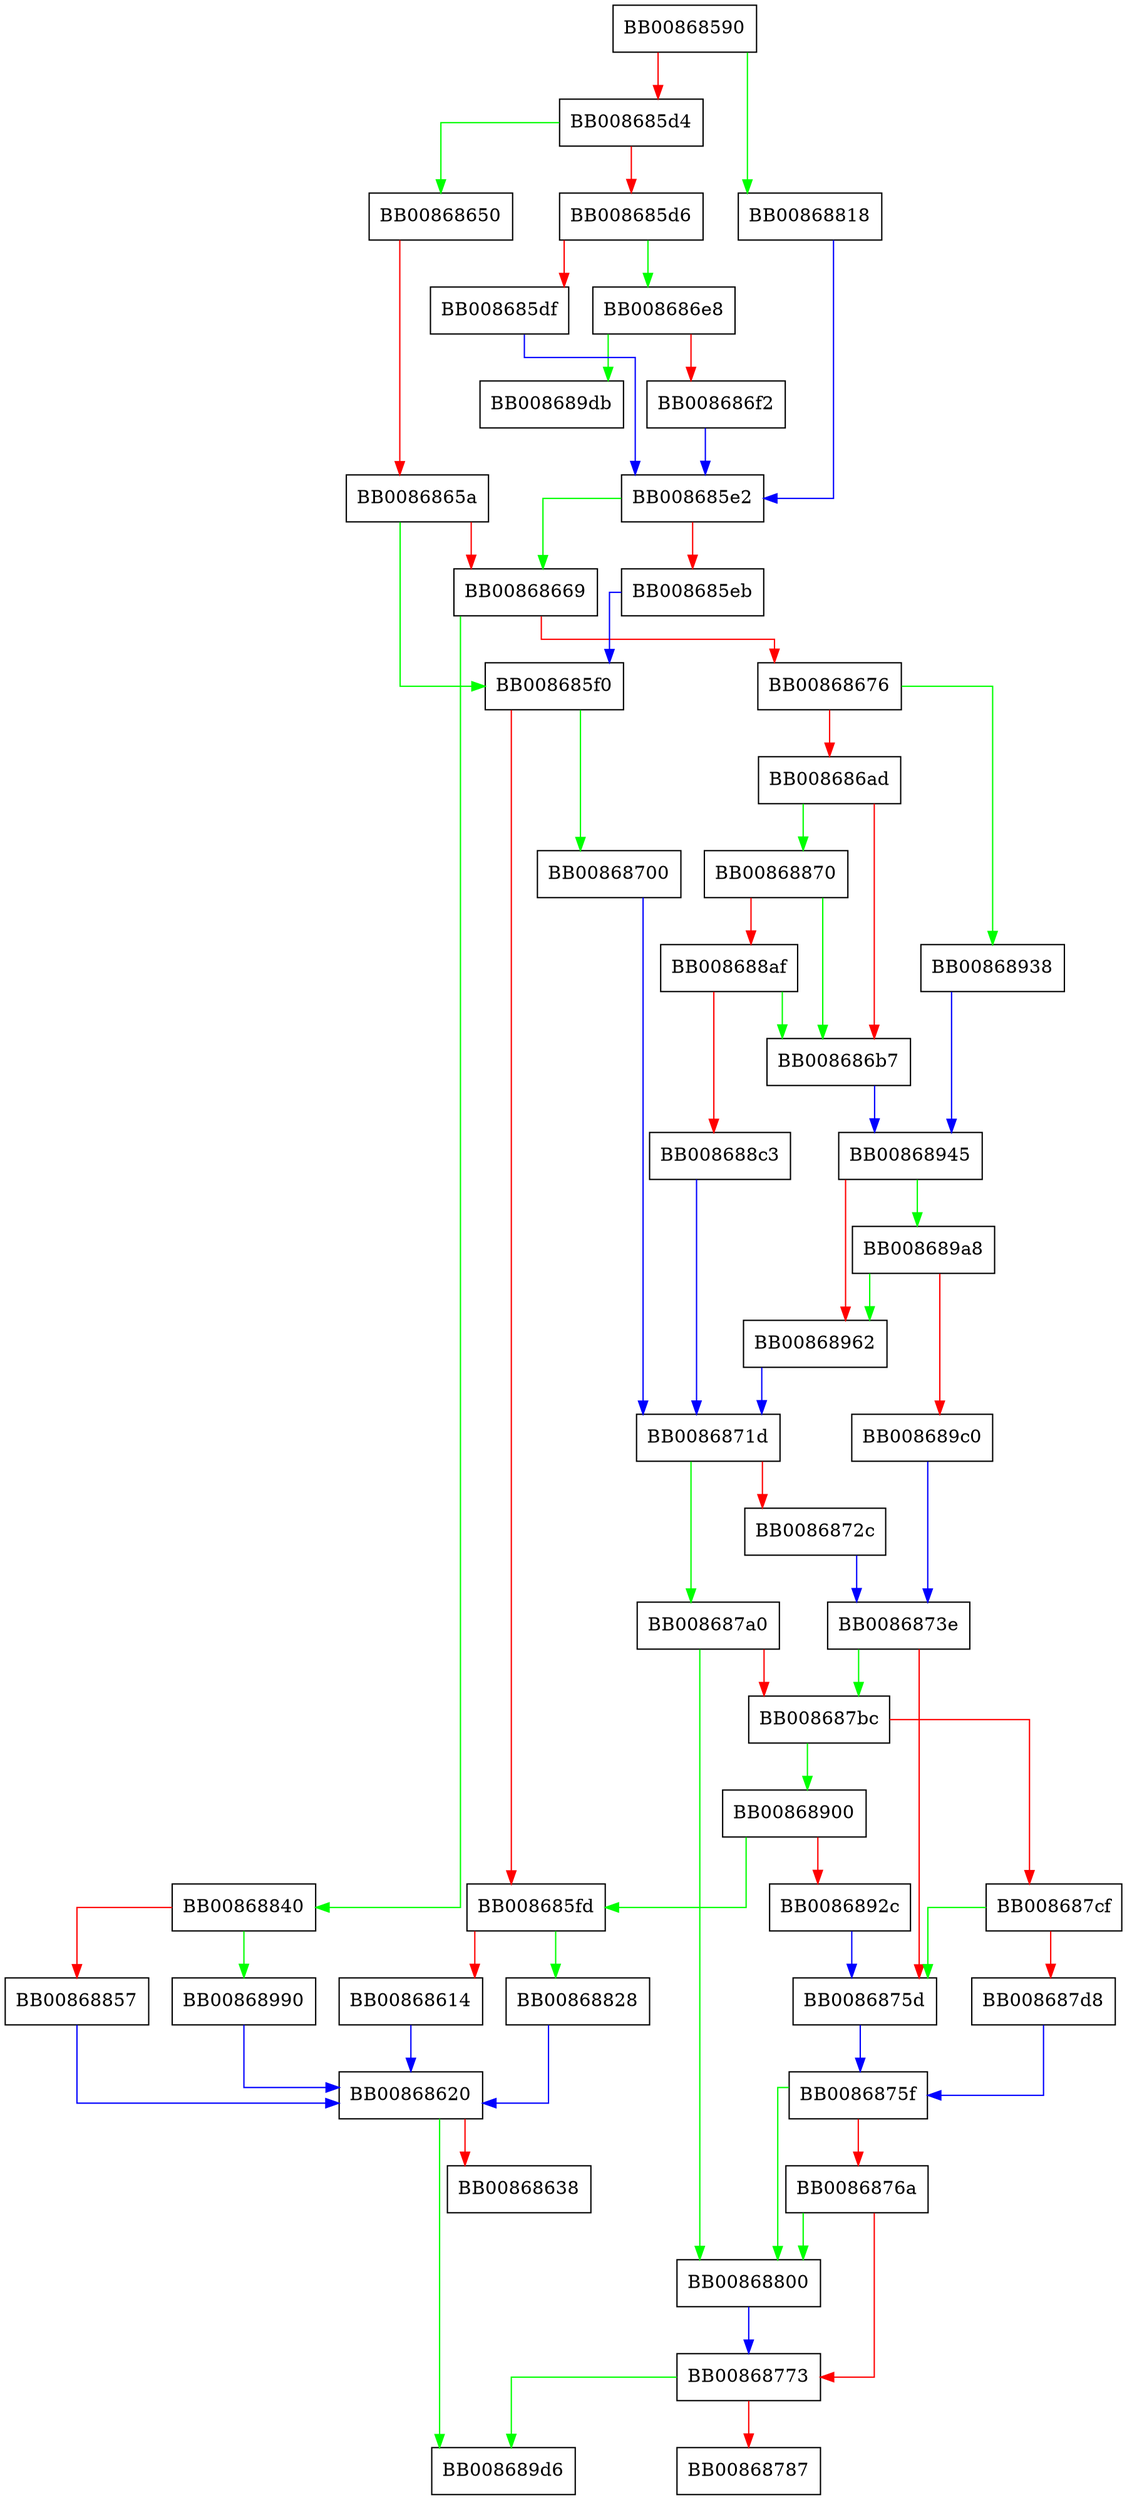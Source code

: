 digraph round_and_return {
  node [shape="box"];
  graph [splines=ortho];
  BB00868590 -> BB00868818 [color="green"];
  BB00868590 -> BB008685d4 [color="red"];
  BB008685d4 -> BB00868650 [color="green"];
  BB008685d4 -> BB008685d6 [color="red"];
  BB008685d6 -> BB008686e8 [color="green"];
  BB008685d6 -> BB008685df [color="red"];
  BB008685df -> BB008685e2 [color="blue"];
  BB008685e2 -> BB00868669 [color="green"];
  BB008685e2 -> BB008685eb [color="red"];
  BB008685eb -> BB008685f0 [color="blue"];
  BB008685f0 -> BB00868700 [color="green"];
  BB008685f0 -> BB008685fd [color="red"];
  BB008685fd -> BB00868828 [color="green"];
  BB008685fd -> BB00868614 [color="red"];
  BB00868614 -> BB00868620 [color="blue"];
  BB00868620 -> BB008689d6 [color="green"];
  BB00868620 -> BB00868638 [color="red"];
  BB00868650 -> BB0086865a [color="red"];
  BB0086865a -> BB008685f0 [color="green"];
  BB0086865a -> BB00868669 [color="red"];
  BB00868669 -> BB00868840 [color="green"];
  BB00868669 -> BB00868676 [color="red"];
  BB00868676 -> BB00868938 [color="green"];
  BB00868676 -> BB008686ad [color="red"];
  BB008686ad -> BB00868870 [color="green"];
  BB008686ad -> BB008686b7 [color="red"];
  BB008686b7 -> BB00868945 [color="blue"];
  BB008686e8 -> BB008689db [color="green"];
  BB008686e8 -> BB008686f2 [color="red"];
  BB008686f2 -> BB008685e2 [color="blue"];
  BB00868700 -> BB0086871d [color="blue"];
  BB0086871d -> BB008687a0 [color="green"];
  BB0086871d -> BB0086872c [color="red"];
  BB0086872c -> BB0086873e [color="blue"];
  BB0086873e -> BB008687bc [color="green"];
  BB0086873e -> BB0086875d [color="red"];
  BB0086875d -> BB0086875f [color="blue"];
  BB0086875f -> BB00868800 [color="green"];
  BB0086875f -> BB0086876a [color="red"];
  BB0086876a -> BB00868800 [color="green"];
  BB0086876a -> BB00868773 [color="red"];
  BB00868773 -> BB008689d6 [color="green"];
  BB00868773 -> BB00868787 [color="red"];
  BB008687a0 -> BB00868800 [color="green"];
  BB008687a0 -> BB008687bc [color="red"];
  BB008687bc -> BB00868900 [color="green"];
  BB008687bc -> BB008687cf [color="red"];
  BB008687cf -> BB0086875d [color="green"];
  BB008687cf -> BB008687d8 [color="red"];
  BB008687d8 -> BB0086875f [color="blue"];
  BB00868800 -> BB00868773 [color="blue"];
  BB00868818 -> BB008685e2 [color="blue"];
  BB00868828 -> BB00868620 [color="blue"];
  BB00868840 -> BB00868990 [color="green"];
  BB00868840 -> BB00868857 [color="red"];
  BB00868857 -> BB00868620 [color="blue"];
  BB00868870 -> BB008686b7 [color="green"];
  BB00868870 -> BB008688af [color="red"];
  BB008688af -> BB008686b7 [color="green"];
  BB008688af -> BB008688c3 [color="red"];
  BB008688c3 -> BB0086871d [color="blue"];
  BB00868900 -> BB008685fd [color="green"];
  BB00868900 -> BB0086892c [color="red"];
  BB0086892c -> BB0086875d [color="blue"];
  BB00868938 -> BB00868945 [color="blue"];
  BB00868945 -> BB008689a8 [color="green"];
  BB00868945 -> BB00868962 [color="red"];
  BB00868962 -> BB0086871d [color="blue"];
  BB00868990 -> BB00868620 [color="blue"];
  BB008689a8 -> BB00868962 [color="green"];
  BB008689a8 -> BB008689c0 [color="red"];
  BB008689c0 -> BB0086873e [color="blue"];
}